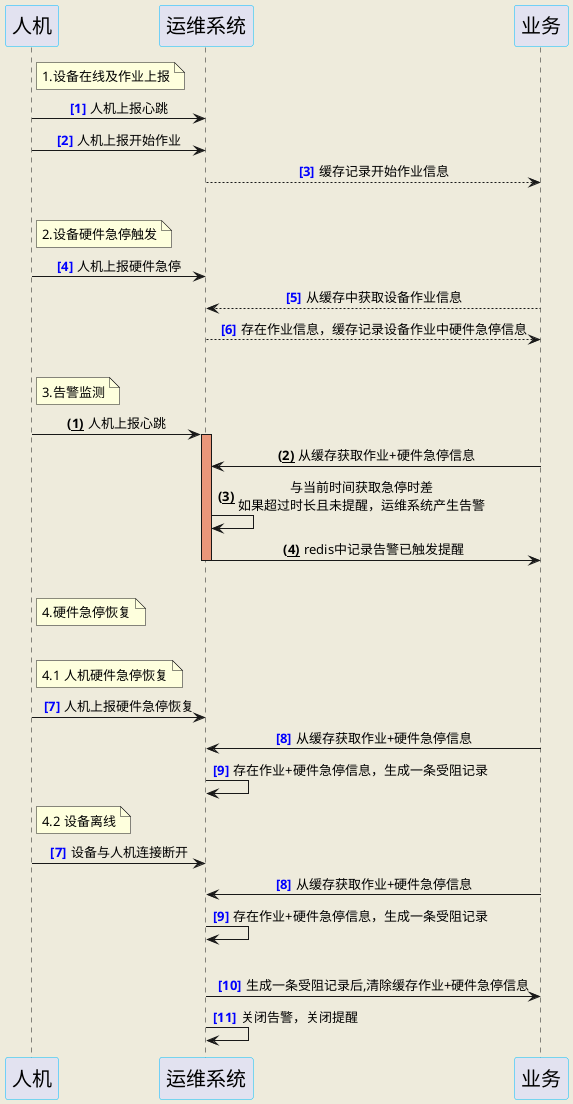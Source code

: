 @startuml
skinparam backgroundColor #EEEBDC
skinparam sequenceMessageAlign center
'skinparam monochrome reverse
skinparam sequence {
ParticipantBorderColor DeepSkyBlue
'ParticipantBackgroundColor DodgerBlue
ParticipantFontSize 20
'ParticipantFontColor #A9DCDF
}
autonumber "<font color=blue><b>[##]"

participant "人机" as robot

participant "运维系统" as omsys

participant "业务" as task
autonumber "<font color=blue><b>[###]"
note right of robot : 1.设备在线及作业上报
robot -> omsys: 人机上报心跳
robot -> omsys: 人机上报开始作业
omsys --> task: 缓存记录开始作业信息
|||
note right of robot : 2.设备硬件急停触发
robot -> omsys: 人机上报硬件急停
task --> omsys: 从缓存中获取设备作业信息
omsys --> task: 存在作业信息，缓存记录设备作业中硬件急停信息
autonumber stop
|||
autonumber "<b>(<u>##<u>)"
note right of robot : 3.告警监测
robot -> omsys: 人机上报心跳
activate omsys #DarkSalmon
task -> omsys: 从缓存获取作业+硬件急停信息

omsys -> omsys: 与当前时间获取急停时差\n如果超过时长且未提醒，运维系统产生告警
omsys -> task: redis中记录告警已触发提醒

deactivate omsys
autonumber stop
|||
note right of robot : 4.硬件急停恢复
|||
autonumber 7 "<font color=blue><b>[###]"
note right of robot : 4.1 人机硬件急停恢复
robot -> omsys: 人机上报硬件急停恢复
task -> omsys: 从缓存获取作业+硬件急停信息
omsys -> omsys: 存在作业+硬件急停信息，生成一条受阻记录

autonumber 7 "<font color=blue><b>[###]"
note right of robot : 4.2 设备离线
robot -> omsys: 设备与人机连接断开
task -> omsys: 从缓存获取作业+硬件急停信息
omsys -> omsys: 存在作业+硬件急停信息，生成一条受阻记录

|||
omsys -> task: 生成一条受阻记录后,清除缓存作业+硬件急停信息

omsys -> omsys: 关闭告警，关闭提醒

@enduml